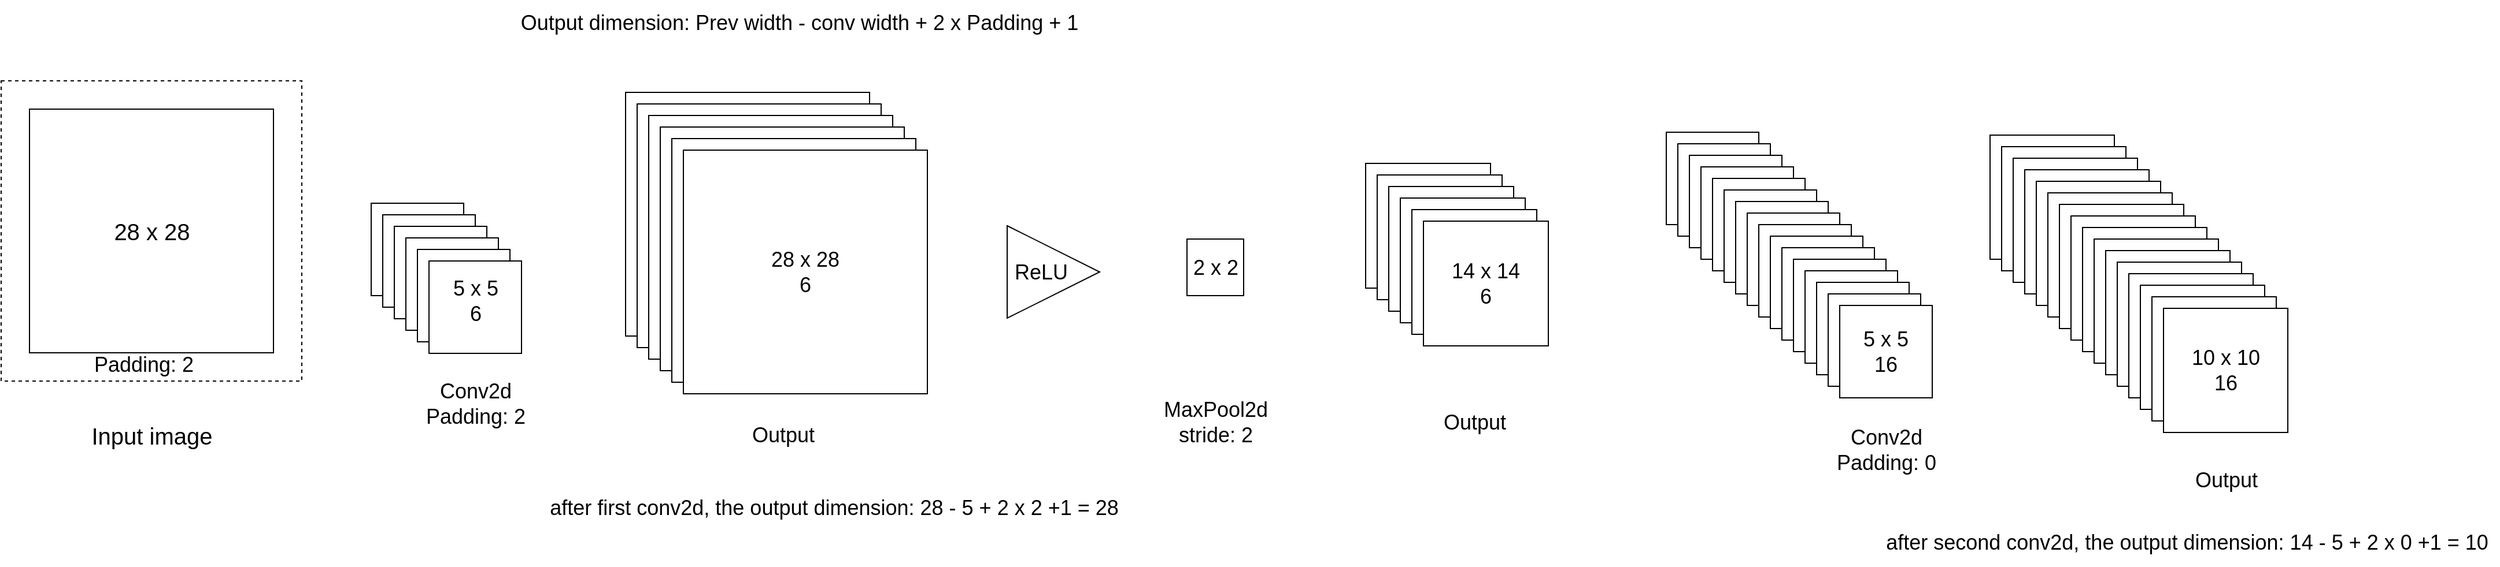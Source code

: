 <mxfile version="22.0.8" type="github">
  <diagram name="Page-1" id="3bokzZT7uCwafQ7YfKig">
    <mxGraphModel dx="1434" dy="1649" grid="1" gridSize="10" guides="1" tooltips="1" connect="1" arrows="1" fold="1" page="1" pageScale="1" pageWidth="1169" pageHeight="827" math="0" shadow="0">
      <root>
        <mxCell id="0" />
        <mxCell id="1" parent="0" />
        <mxCell id="Qpnqg18ZxqCp_iBwWqdQ-3" value="&lt;font style=&quot;font-size: 20px;&quot;&gt;Input image&lt;/font&gt;" style="text;html=1;align=center;verticalAlign=middle;resizable=0;points=[];autosize=1;strokeColor=none;fillColor=none;" vertex="1" parent="1">
          <mxGeometry x="85" y="350" width="130" height="40" as="geometry" />
        </mxCell>
        <mxCell id="Qpnqg18ZxqCp_iBwWqdQ-4" value="" style="whiteSpace=wrap;html=1;aspect=fixed;" vertex="1" parent="1">
          <mxGeometry x="340" y="169" width="80" height="80" as="geometry" />
        </mxCell>
        <mxCell id="Qpnqg18ZxqCp_iBwWqdQ-5" value="" style="whiteSpace=wrap;html=1;aspect=fixed;" vertex="1" parent="1">
          <mxGeometry x="350" y="179" width="80" height="80" as="geometry" />
        </mxCell>
        <mxCell id="Qpnqg18ZxqCp_iBwWqdQ-6" value="" style="whiteSpace=wrap;html=1;aspect=fixed;" vertex="1" parent="1">
          <mxGeometry x="360" y="189" width="80" height="80" as="geometry" />
        </mxCell>
        <mxCell id="Qpnqg18ZxqCp_iBwWqdQ-7" value="" style="whiteSpace=wrap;html=1;aspect=fixed;" vertex="1" parent="1">
          <mxGeometry x="370" y="199" width="80" height="80" as="geometry" />
        </mxCell>
        <mxCell id="Qpnqg18ZxqCp_iBwWqdQ-8" value="" style="whiteSpace=wrap;html=1;aspect=fixed;" vertex="1" parent="1">
          <mxGeometry x="380" y="209" width="80" height="80" as="geometry" />
        </mxCell>
        <mxCell id="Qpnqg18ZxqCp_iBwWqdQ-9" value="" style="whiteSpace=wrap;html=1;aspect=fixed;" vertex="1" parent="1">
          <mxGeometry x="390" y="219" width="80" height="80" as="geometry" />
        </mxCell>
        <mxCell id="Qpnqg18ZxqCp_iBwWqdQ-12" value="" style="whiteSpace=wrap;html=1;aspect=fixed;dashed=1;" vertex="1" parent="1">
          <mxGeometry x="20" y="63" width="260" height="260" as="geometry" />
        </mxCell>
        <mxCell id="Qpnqg18ZxqCp_iBwWqdQ-10" value="&lt;font style=&quot;font-size: 18px;&quot;&gt;Conv2d&lt;br&gt;Padding: 2&lt;br&gt;&lt;/font&gt;" style="text;html=1;align=center;verticalAlign=middle;resizable=0;points=[];autosize=1;strokeColor=none;fillColor=none;fontSize=18;" vertex="1" parent="1">
          <mxGeometry x="375" y="313" width="110" height="60" as="geometry" />
        </mxCell>
        <mxCell id="Qpnqg18ZxqCp_iBwWqdQ-11" value="5 x 5&lt;br&gt;6&lt;br&gt;" style="text;html=1;align=center;verticalAlign=middle;resizable=0;points=[];autosize=1;strokeColor=none;fillColor=none;fontSize=18;" vertex="1" parent="1">
          <mxGeometry x="400" y="224" width="60" height="60" as="geometry" />
        </mxCell>
        <mxCell id="Qpnqg18ZxqCp_iBwWqdQ-13" value="&lt;font style=&quot;font-size: 20px;&quot;&gt;28 x 28&lt;/font&gt;" style="whiteSpace=wrap;html=1;aspect=fixed;" vertex="1" parent="1">
          <mxGeometry x="44.5" y="87.5" width="211" height="211" as="geometry" />
        </mxCell>
        <mxCell id="Qpnqg18ZxqCp_iBwWqdQ-14" value="&lt;font style=&quot;font-size: 18px;&quot;&gt;Padding: 2&lt;/font&gt;" style="text;html=1;align=center;verticalAlign=middle;resizable=0;points=[];autosize=1;strokeColor=none;fillColor=none;" vertex="1" parent="1">
          <mxGeometry x="88" y="289" width="110" height="40" as="geometry" />
        </mxCell>
        <mxCell id="Qpnqg18ZxqCp_iBwWqdQ-16" value="" style="whiteSpace=wrap;html=1;aspect=fixed;" vertex="1" parent="1">
          <mxGeometry x="560" y="73" width="211" height="211" as="geometry" />
        </mxCell>
        <mxCell id="Qpnqg18ZxqCp_iBwWqdQ-17" value="" style="whiteSpace=wrap;html=1;aspect=fixed;" vertex="1" parent="1">
          <mxGeometry x="570" y="83" width="211" height="211" as="geometry" />
        </mxCell>
        <mxCell id="Qpnqg18ZxqCp_iBwWqdQ-18" value="" style="whiteSpace=wrap;html=1;aspect=fixed;" vertex="1" parent="1">
          <mxGeometry x="580" y="93" width="211" height="211" as="geometry" />
        </mxCell>
        <mxCell id="Qpnqg18ZxqCp_iBwWqdQ-19" value="" style="whiteSpace=wrap;html=1;aspect=fixed;" vertex="1" parent="1">
          <mxGeometry x="590" y="103" width="211" height="211" as="geometry" />
        </mxCell>
        <mxCell id="Qpnqg18ZxqCp_iBwWqdQ-20" value="" style="whiteSpace=wrap;html=1;aspect=fixed;" vertex="1" parent="1">
          <mxGeometry x="600" y="113" width="211" height="211" as="geometry" />
        </mxCell>
        <mxCell id="Qpnqg18ZxqCp_iBwWqdQ-21" value="&lt;font style=&quot;font-size: 18px;&quot;&gt;28 x 28&lt;br&gt;6&lt;br&gt;&lt;/font&gt;" style="whiteSpace=wrap;html=1;aspect=fixed;" vertex="1" parent="1">
          <mxGeometry x="610" y="123" width="211" height="211" as="geometry" />
        </mxCell>
        <mxCell id="Qpnqg18ZxqCp_iBwWqdQ-22" value="&lt;font style=&quot;font-size: 18px;&quot;&gt;Output&lt;/font&gt;" style="text;html=1;align=center;verticalAlign=middle;resizable=0;points=[];autosize=1;strokeColor=none;fillColor=none;" vertex="1" parent="1">
          <mxGeometry x="655.5" y="350" width="80" height="40" as="geometry" />
        </mxCell>
        <mxCell id="Qpnqg18ZxqCp_iBwWqdQ-24" value="" style="triangle;whiteSpace=wrap;html=1;" vertex="1" parent="1">
          <mxGeometry x="890" y="188.5" width="80" height="80" as="geometry" />
        </mxCell>
        <mxCell id="Qpnqg18ZxqCp_iBwWqdQ-25" value="&lt;font style=&quot;font-size: 18px;&quot;&gt;ReLU&lt;/font&gt;" style="text;html=1;align=center;verticalAlign=middle;resizable=0;points=[];autosize=1;strokeColor=none;fillColor=none;" vertex="1" parent="1">
          <mxGeometry x="884" y="209" width="70" height="40" as="geometry" />
        </mxCell>
        <mxCell id="Qpnqg18ZxqCp_iBwWqdQ-26" value="&lt;font style=&quot;font-size: 18px;&quot;&gt;2 x 2&lt;/font&gt;" style="whiteSpace=wrap;html=1;aspect=fixed;" vertex="1" parent="1">
          <mxGeometry x="1045.5" y="200" width="49" height="49" as="geometry" />
        </mxCell>
        <mxCell id="Qpnqg18ZxqCp_iBwWqdQ-27" value="&lt;font style=&quot;font-size: 18px;&quot;&gt;MaxPool2d&lt;br&gt;stride: 2&lt;br&gt;&lt;/font&gt;" style="text;html=1;align=center;verticalAlign=middle;resizable=0;points=[];autosize=1;strokeColor=none;fillColor=none;" vertex="1" parent="1">
          <mxGeometry x="1015" y="329" width="110" height="60" as="geometry" />
        </mxCell>
        <mxCell id="Qpnqg18ZxqCp_iBwWqdQ-28" value="" style="whiteSpace=wrap;html=1;aspect=fixed;" vertex="1" parent="1">
          <mxGeometry x="1200" y="134.5" width="108" height="108" as="geometry" />
        </mxCell>
        <mxCell id="Qpnqg18ZxqCp_iBwWqdQ-29" value="" style="whiteSpace=wrap;html=1;aspect=fixed;" vertex="1" parent="1">
          <mxGeometry x="1210" y="144.5" width="108" height="108" as="geometry" />
        </mxCell>
        <mxCell id="Qpnqg18ZxqCp_iBwWqdQ-30" value="" style="whiteSpace=wrap;html=1;aspect=fixed;" vertex="1" parent="1">
          <mxGeometry x="1220" y="154.5" width="108" height="108" as="geometry" />
        </mxCell>
        <mxCell id="Qpnqg18ZxqCp_iBwWqdQ-31" value="" style="whiteSpace=wrap;html=1;aspect=fixed;" vertex="1" parent="1">
          <mxGeometry x="1230" y="164.5" width="108" height="108" as="geometry" />
        </mxCell>
        <mxCell id="Qpnqg18ZxqCp_iBwWqdQ-32" value="" style="whiteSpace=wrap;html=1;aspect=fixed;" vertex="1" parent="1">
          <mxGeometry x="1240" y="174.5" width="108" height="108" as="geometry" />
        </mxCell>
        <mxCell id="Qpnqg18ZxqCp_iBwWqdQ-33" value="&lt;font style=&quot;font-size: 18px;&quot;&gt;14 x 14&lt;br&gt;6&lt;br&gt;&lt;/font&gt;" style="whiteSpace=wrap;html=1;aspect=fixed;" vertex="1" parent="1">
          <mxGeometry x="1250" y="184.5" width="108" height="108" as="geometry" />
        </mxCell>
        <mxCell id="Qpnqg18ZxqCp_iBwWqdQ-34" value="&lt;font style=&quot;font-size: 18px;&quot;&gt;Output&lt;/font&gt;" style="text;html=1;align=center;verticalAlign=middle;resizable=0;points=[];autosize=1;strokeColor=none;fillColor=none;" vertex="1" parent="1">
          <mxGeometry x="1254" y="339" width="80" height="40" as="geometry" />
        </mxCell>
        <mxCell id="Qpnqg18ZxqCp_iBwWqdQ-36" value="" style="whiteSpace=wrap;html=1;aspect=fixed;" vertex="1" parent="1">
          <mxGeometry x="1460" y="107.5" width="80" height="80" as="geometry" />
        </mxCell>
        <mxCell id="Qpnqg18ZxqCp_iBwWqdQ-37" value="" style="whiteSpace=wrap;html=1;aspect=fixed;" vertex="1" parent="1">
          <mxGeometry x="1470" y="117.5" width="80" height="80" as="geometry" />
        </mxCell>
        <mxCell id="Qpnqg18ZxqCp_iBwWqdQ-38" value="" style="whiteSpace=wrap;html=1;aspect=fixed;" vertex="1" parent="1">
          <mxGeometry x="1480" y="127.5" width="80" height="80" as="geometry" />
        </mxCell>
        <mxCell id="Qpnqg18ZxqCp_iBwWqdQ-39" value="" style="whiteSpace=wrap;html=1;aspect=fixed;" vertex="1" parent="1">
          <mxGeometry x="1490" y="137.5" width="80" height="80" as="geometry" />
        </mxCell>
        <mxCell id="Qpnqg18ZxqCp_iBwWqdQ-40" value="" style="whiteSpace=wrap;html=1;aspect=fixed;" vertex="1" parent="1">
          <mxGeometry x="1500" y="147.5" width="80" height="80" as="geometry" />
        </mxCell>
        <mxCell id="Qpnqg18ZxqCp_iBwWqdQ-41" value="" style="whiteSpace=wrap;html=1;aspect=fixed;" vertex="1" parent="1">
          <mxGeometry x="1510" y="157.5" width="80" height="80" as="geometry" />
        </mxCell>
        <mxCell id="Qpnqg18ZxqCp_iBwWqdQ-42" value="" style="whiteSpace=wrap;html=1;aspect=fixed;" vertex="1" parent="1">
          <mxGeometry x="1520" y="167.5" width="80" height="80" as="geometry" />
        </mxCell>
        <mxCell id="Qpnqg18ZxqCp_iBwWqdQ-43" value="" style="whiteSpace=wrap;html=1;aspect=fixed;" vertex="1" parent="1">
          <mxGeometry x="1530" y="177.5" width="80" height="80" as="geometry" />
        </mxCell>
        <mxCell id="Qpnqg18ZxqCp_iBwWqdQ-44" value="" style="whiteSpace=wrap;html=1;aspect=fixed;" vertex="1" parent="1">
          <mxGeometry x="1540" y="187.5" width="80" height="80" as="geometry" />
        </mxCell>
        <mxCell id="Qpnqg18ZxqCp_iBwWqdQ-45" value="" style="whiteSpace=wrap;html=1;aspect=fixed;" vertex="1" parent="1">
          <mxGeometry x="1550" y="197.5" width="80" height="80" as="geometry" />
        </mxCell>
        <mxCell id="Qpnqg18ZxqCp_iBwWqdQ-46" value="" style="whiteSpace=wrap;html=1;aspect=fixed;" vertex="1" parent="1">
          <mxGeometry x="1560" y="207.5" width="80" height="80" as="geometry" />
        </mxCell>
        <mxCell id="Qpnqg18ZxqCp_iBwWqdQ-47" value="" style="whiteSpace=wrap;html=1;aspect=fixed;" vertex="1" parent="1">
          <mxGeometry x="1570" y="217.5" width="80" height="80" as="geometry" />
        </mxCell>
        <mxCell id="Qpnqg18ZxqCp_iBwWqdQ-48" value="" style="whiteSpace=wrap;html=1;aspect=fixed;" vertex="1" parent="1">
          <mxGeometry x="1580" y="227.5" width="80" height="80" as="geometry" />
        </mxCell>
        <mxCell id="Qpnqg18ZxqCp_iBwWqdQ-49" value="" style="whiteSpace=wrap;html=1;aspect=fixed;" vertex="1" parent="1">
          <mxGeometry x="1590" y="237.5" width="80" height="80" as="geometry" />
        </mxCell>
        <mxCell id="Qpnqg18ZxqCp_iBwWqdQ-50" value="" style="whiteSpace=wrap;html=1;aspect=fixed;" vertex="1" parent="1">
          <mxGeometry x="1600" y="247.5" width="80" height="80" as="geometry" />
        </mxCell>
        <mxCell id="Qpnqg18ZxqCp_iBwWqdQ-51" value="&lt;font style=&quot;font-size: 18px;&quot;&gt;5 x 5&lt;br&gt;16&lt;/font&gt;" style="whiteSpace=wrap;html=1;aspect=fixed;" vertex="1" parent="1">
          <mxGeometry x="1610" y="257.5" width="80" height="80" as="geometry" />
        </mxCell>
        <mxCell id="Qpnqg18ZxqCp_iBwWqdQ-52" value="&lt;font style=&quot;font-size: 18px;&quot;&gt;Conv2d&lt;br&gt;Padding: 0&lt;br&gt;&lt;/font&gt;" style="text;html=1;align=center;verticalAlign=middle;resizable=0;points=[];autosize=1;strokeColor=none;fillColor=none;fontSize=18;" vertex="1" parent="1">
          <mxGeometry x="1595" y="353" width="110" height="60" as="geometry" />
        </mxCell>
        <mxCell id="Qpnqg18ZxqCp_iBwWqdQ-53" value="" style="whiteSpace=wrap;html=1;aspect=fixed;" vertex="1" parent="1">
          <mxGeometry x="1740" y="110" width="107.5" height="107.5" as="geometry" />
        </mxCell>
        <mxCell id="Qpnqg18ZxqCp_iBwWqdQ-54" value="" style="whiteSpace=wrap;html=1;aspect=fixed;" vertex="1" parent="1">
          <mxGeometry x="1750" y="120" width="107.5" height="107.5" as="geometry" />
        </mxCell>
        <mxCell id="Qpnqg18ZxqCp_iBwWqdQ-55" value="" style="whiteSpace=wrap;html=1;aspect=fixed;" vertex="1" parent="1">
          <mxGeometry x="1760" y="130" width="107.5" height="107.5" as="geometry" />
        </mxCell>
        <mxCell id="Qpnqg18ZxqCp_iBwWqdQ-56" value="" style="whiteSpace=wrap;html=1;aspect=fixed;" vertex="1" parent="1">
          <mxGeometry x="1770" y="140" width="107.5" height="107.5" as="geometry" />
        </mxCell>
        <mxCell id="Qpnqg18ZxqCp_iBwWqdQ-57" value="" style="whiteSpace=wrap;html=1;aspect=fixed;" vertex="1" parent="1">
          <mxGeometry x="1780" y="150" width="107.5" height="107.5" as="geometry" />
        </mxCell>
        <mxCell id="Qpnqg18ZxqCp_iBwWqdQ-58" value="" style="whiteSpace=wrap;html=1;aspect=fixed;" vertex="1" parent="1">
          <mxGeometry x="1790" y="160" width="107.5" height="107.5" as="geometry" />
        </mxCell>
        <mxCell id="Qpnqg18ZxqCp_iBwWqdQ-59" value="" style="whiteSpace=wrap;html=1;aspect=fixed;" vertex="1" parent="1">
          <mxGeometry x="1800" y="170" width="107.5" height="107.5" as="geometry" />
        </mxCell>
        <mxCell id="Qpnqg18ZxqCp_iBwWqdQ-60" value="" style="whiteSpace=wrap;html=1;aspect=fixed;" vertex="1" parent="1">
          <mxGeometry x="1810" y="180" width="107.5" height="107.5" as="geometry" />
        </mxCell>
        <mxCell id="Qpnqg18ZxqCp_iBwWqdQ-61" value="" style="whiteSpace=wrap;html=1;aspect=fixed;" vertex="1" parent="1">
          <mxGeometry x="1820" y="190" width="107.5" height="107.5" as="geometry" />
        </mxCell>
        <mxCell id="Qpnqg18ZxqCp_iBwWqdQ-62" value="" style="whiteSpace=wrap;html=1;aspect=fixed;" vertex="1" parent="1">
          <mxGeometry x="1830" y="200" width="107.5" height="107.5" as="geometry" />
        </mxCell>
        <mxCell id="Qpnqg18ZxqCp_iBwWqdQ-63" value="" style="whiteSpace=wrap;html=1;aspect=fixed;" vertex="1" parent="1">
          <mxGeometry x="1840" y="210" width="107.5" height="107.5" as="geometry" />
        </mxCell>
        <mxCell id="Qpnqg18ZxqCp_iBwWqdQ-64" value="" style="whiteSpace=wrap;html=1;aspect=fixed;" vertex="1" parent="1">
          <mxGeometry x="1850" y="220" width="107.5" height="107.5" as="geometry" />
        </mxCell>
        <mxCell id="Qpnqg18ZxqCp_iBwWqdQ-65" value="" style="whiteSpace=wrap;html=1;aspect=fixed;" vertex="1" parent="1">
          <mxGeometry x="1860" y="230" width="107.5" height="107.5" as="geometry" />
        </mxCell>
        <mxCell id="Qpnqg18ZxqCp_iBwWqdQ-66" value="" style="whiteSpace=wrap;html=1;aspect=fixed;" vertex="1" parent="1">
          <mxGeometry x="1870" y="240" width="107.5" height="107.5" as="geometry" />
        </mxCell>
        <mxCell id="Qpnqg18ZxqCp_iBwWqdQ-67" value="" style="whiteSpace=wrap;html=1;aspect=fixed;" vertex="1" parent="1">
          <mxGeometry x="1880" y="250" width="107.5" height="107.5" as="geometry" />
        </mxCell>
        <mxCell id="Qpnqg18ZxqCp_iBwWqdQ-68" value="&lt;font style=&quot;font-size: 18px;&quot;&gt;10 x 10&lt;br&gt;16&lt;/font&gt;" style="whiteSpace=wrap;html=1;aspect=fixed;" vertex="1" parent="1">
          <mxGeometry x="1890" y="260" width="107.5" height="107.5" as="geometry" />
        </mxCell>
        <mxCell id="Qpnqg18ZxqCp_iBwWqdQ-69" value="&lt;font style=&quot;font-size: 18px;&quot;&gt;Output&lt;/font&gt;" style="text;html=1;align=center;verticalAlign=middle;resizable=0;points=[];autosize=1;strokeColor=none;fillColor=none;" vertex="1" parent="1">
          <mxGeometry x="1903.75" y="389" width="80" height="40" as="geometry" />
        </mxCell>
        <mxCell id="Qpnqg18ZxqCp_iBwWqdQ-70" value="&lt;font style=&quot;font-size: 18px;&quot;&gt;Output dimension: Prev width - conv width + 2 x Padding + 1&lt;/font&gt;" style="text;html=1;align=center;verticalAlign=middle;resizable=0;points=[];autosize=1;strokeColor=none;fillColor=none;" vertex="1" parent="1">
          <mxGeometry x="455" y="-7" width="510" height="40" as="geometry" />
        </mxCell>
        <mxCell id="Qpnqg18ZxqCp_iBwWqdQ-71" value="&lt;font style=&quot;font-size: 18px;&quot;&gt;after first conv2d, the output dimension: 28 - 5 + 2 x 2 +1 = 28&lt;/font&gt;" style="text;html=1;align=center;verticalAlign=middle;resizable=0;points=[];autosize=1;strokeColor=none;fillColor=none;" vertex="1" parent="1">
          <mxGeometry x="480" y="413" width="520" height="40" as="geometry" />
        </mxCell>
        <mxCell id="Qpnqg18ZxqCp_iBwWqdQ-72" value="&lt;font style=&quot;font-size: 18px;&quot;&gt;after second conv2d, the output dimension: 14 - 5 + 2 x 0 +1 = 10&lt;/font&gt;" style="text;html=1;align=center;verticalAlign=middle;resizable=0;points=[];autosize=1;strokeColor=none;fillColor=none;" vertex="1" parent="1">
          <mxGeometry x="1640" y="443" width="540" height="40" as="geometry" />
        </mxCell>
      </root>
    </mxGraphModel>
  </diagram>
</mxfile>
